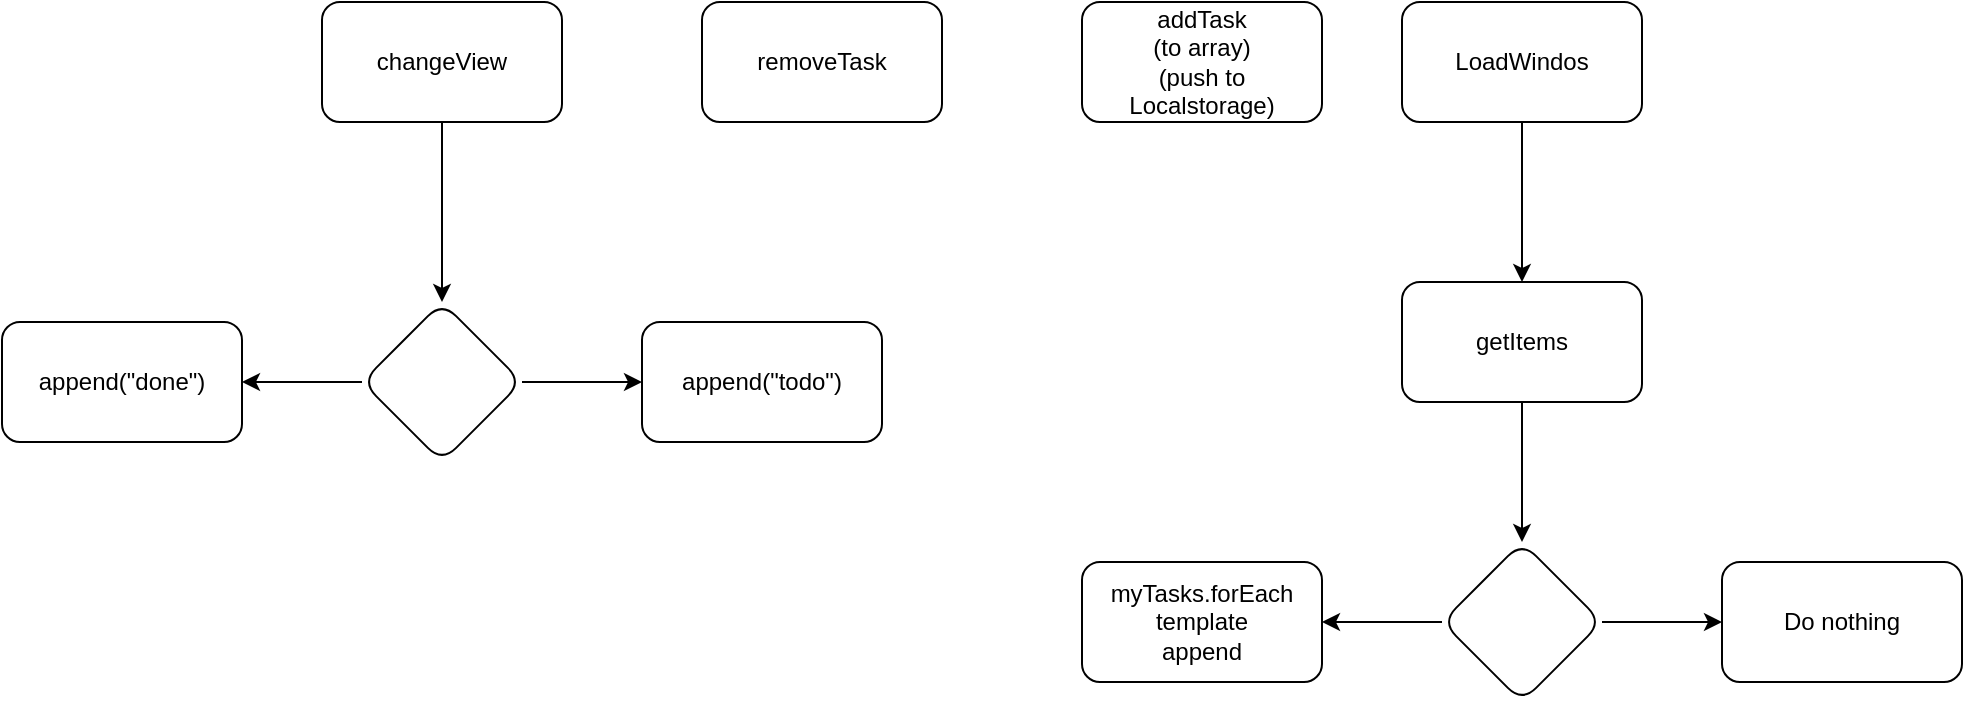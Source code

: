 <mxfile>
    <diagram id="vrnUhMOgoTLx3Aiwo9hV" name="Page-1">
        <mxGraphModel dx="1540" dy="1063" grid="1" gridSize="10" guides="1" tooltips="1" connect="1" arrows="1" fold="1" page="1" pageScale="1" pageWidth="827" pageHeight="1169" math="0" shadow="0">
            <root>
                <mxCell id="0"/>
                <mxCell id="1" parent="0"/>
                <mxCell id="4" value="" style="edgeStyle=none;html=1;" edge="1" parent="1" source="2" target="3">
                    <mxGeometry relative="1" as="geometry"/>
                </mxCell>
                <mxCell id="2" value="LoadWindos" style="rounded=1;whiteSpace=wrap;html=1;" vertex="1" parent="1">
                    <mxGeometry x="850" y="180" width="120" height="60" as="geometry"/>
                </mxCell>
                <mxCell id="6" value="" style="edgeStyle=none;html=1;" edge="1" parent="1" source="3" target="5">
                    <mxGeometry relative="1" as="geometry"/>
                </mxCell>
                <mxCell id="3" value="getItems&lt;br&gt;" style="whiteSpace=wrap;html=1;rounded=1;" vertex="1" parent="1">
                    <mxGeometry x="850" y="320" width="120" height="60" as="geometry"/>
                </mxCell>
                <mxCell id="8" value="" style="edgeStyle=none;html=1;" edge="1" parent="1" source="5" target="7">
                    <mxGeometry relative="1" as="geometry"/>
                </mxCell>
                <mxCell id="10" value="" style="edgeStyle=none;html=1;" edge="1" parent="1" source="5" target="9">
                    <mxGeometry relative="1" as="geometry"/>
                </mxCell>
                <mxCell id="5" value="" style="rhombus;whiteSpace=wrap;html=1;rounded=1;" vertex="1" parent="1">
                    <mxGeometry x="870" y="450" width="80" height="80" as="geometry"/>
                </mxCell>
                <mxCell id="7" value="myTasks.forEach&lt;br&gt;template&lt;br&gt;append" style="whiteSpace=wrap;html=1;rounded=1;" vertex="1" parent="1">
                    <mxGeometry x="690" y="460" width="120" height="60" as="geometry"/>
                </mxCell>
                <mxCell id="9" value="Do nothing" style="whiteSpace=wrap;html=1;rounded=1;" vertex="1" parent="1">
                    <mxGeometry x="1010" y="460" width="120" height="60" as="geometry"/>
                </mxCell>
                <mxCell id="11" value="addTask&lt;br&gt;(to array)&lt;br&gt;(push to Localstorage)" style="whiteSpace=wrap;html=1;rounded=1;" vertex="1" parent="1">
                    <mxGeometry x="690" y="180" width="120" height="60" as="geometry"/>
                </mxCell>
                <mxCell id="13" value="removeTask" style="whiteSpace=wrap;html=1;rounded=1;" vertex="1" parent="1">
                    <mxGeometry x="500" y="180" width="120" height="60" as="geometry"/>
                </mxCell>
                <mxCell id="18" value="" style="edgeStyle=none;html=1;" edge="1" parent="1" source="15" target="17">
                    <mxGeometry relative="1" as="geometry"/>
                </mxCell>
                <mxCell id="15" value="changeView" style="whiteSpace=wrap;html=1;rounded=1;" vertex="1" parent="1">
                    <mxGeometry x="310" y="180" width="120" height="60" as="geometry"/>
                </mxCell>
                <mxCell id="22" value="" style="edgeStyle=none;html=1;" edge="1" parent="1" source="17" target="21">
                    <mxGeometry relative="1" as="geometry"/>
                </mxCell>
                <mxCell id="24" value="" style="edgeStyle=none;html=1;" edge="1" parent="1" source="17" target="23">
                    <mxGeometry relative="1" as="geometry"/>
                </mxCell>
                <mxCell id="17" value="" style="rhombus;whiteSpace=wrap;html=1;rounded=1;" vertex="1" parent="1">
                    <mxGeometry x="330" y="330" width="80" height="80" as="geometry"/>
                </mxCell>
                <mxCell id="21" value="append(&quot;done&quot;)" style="whiteSpace=wrap;html=1;rounded=1;" vertex="1" parent="1">
                    <mxGeometry x="150" y="340" width="120" height="60" as="geometry"/>
                </mxCell>
                <mxCell id="23" value="append(&quot;todo&quot;)" style="whiteSpace=wrap;html=1;rounded=1;" vertex="1" parent="1">
                    <mxGeometry x="470" y="340" width="120" height="60" as="geometry"/>
                </mxCell>
            </root>
        </mxGraphModel>
    </diagram>
</mxfile>